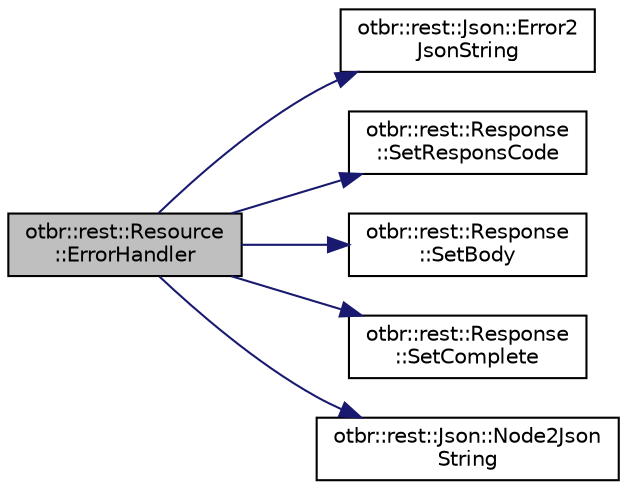 digraph "otbr::rest::Resource::ErrorHandler"
{
  edge [fontname="Helvetica",fontsize="10",labelfontname="Helvetica",labelfontsize="10"];
  node [fontname="Helvetica",fontsize="10",shape=record];
  rankdir="LR";
  Node4 [label="otbr::rest::Resource\l::ErrorHandler",height=0.2,width=0.4,color="black", fillcolor="grey75", style="filled", fontcolor="black"];
  Node4 -> Node5 [color="midnightblue",fontsize="10",style="solid",fontname="Helvetica"];
  Node5 [label="otbr::rest::Json::Error2\lJsonString",height=0.2,width=0.4,color="black", fillcolor="white", style="filled",URL="$d0/d6c/namespaceotbr_1_1rest_1_1Json.html#ac7838593530ed7935a0a370ff62ed9f6",tooltip="This method formats an error code and an error message to a Json object and serialize it to a string..."];
  Node4 -> Node6 [color="midnightblue",fontsize="10",style="solid",fontname="Helvetica"];
  Node6 [label="otbr::rest::Response\l::SetResponsCode",height=0.2,width=0.4,color="black", fillcolor="white", style="filled",URL="$d2/db0/classotbr_1_1rest_1_1Response.html#ac9313834a0fb7641c649083d35a73a37",tooltip="This method set the response code. "];
  Node4 -> Node7 [color="midnightblue",fontsize="10",style="solid",fontname="Helvetica"];
  Node7 [label="otbr::rest::Response\l::SetBody",height=0.2,width=0.4,color="black", fillcolor="white", style="filled",URL="$d2/db0/classotbr_1_1rest_1_1Response.html#a27e64794404d58d5fb73d6fc307d0b85",tooltip="This method set the response body. "];
  Node4 -> Node8 [color="midnightblue",fontsize="10",style="solid",fontname="Helvetica"];
  Node8 [label="otbr::rest::Response\l::SetComplete",height=0.2,width=0.4,color="black", fillcolor="white", style="filled",URL="$d2/db0/classotbr_1_1rest_1_1Response.html#ae32fa224413da0a7ffdd8c53e2eac594",tooltip="This method labels the response as complete which means all fields has been successfully set..."];
  Node4 -> Node9 [color="midnightblue",fontsize="10",style="solid",fontname="Helvetica"];
  Node9 [label="otbr::rest::Json::Node2Json\lString",height=0.2,width=0.4,color="black", fillcolor="white", style="filled",URL="$d0/d6c/namespaceotbr_1_1rest_1_1Json.html#a6804dde5c7c67da91efeec9fba9c905f",tooltip="This method formats a Node object to a Json object and serialize it to a string. "];
}
